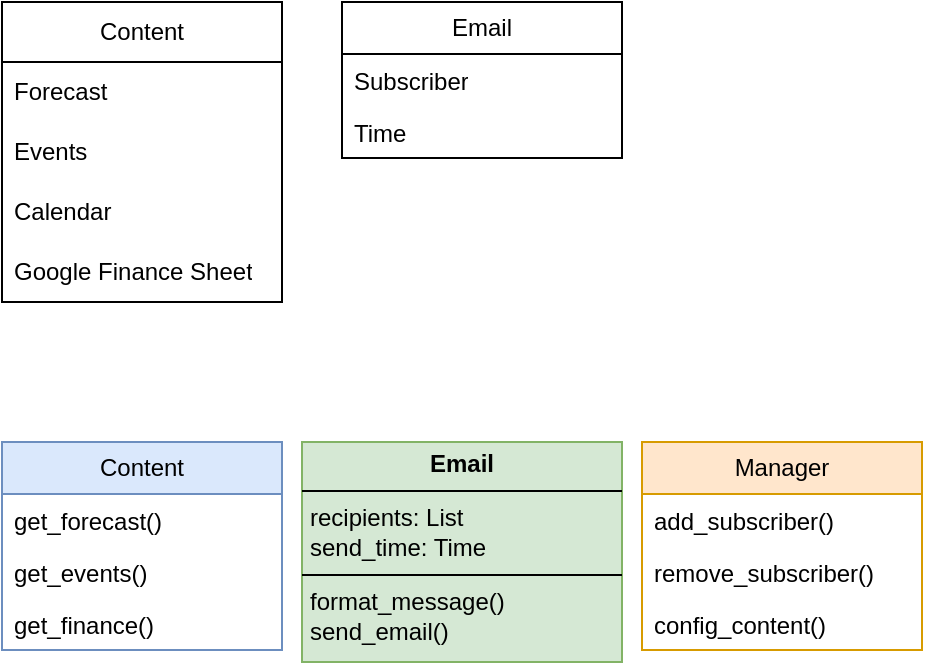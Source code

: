 <mxfile version="24.7.16">
  <diagram id="C5RBs43oDa-KdzZeNtuy" name="Page-1">
    <mxGraphModel dx="626" dy="626" grid="1" gridSize="10" guides="1" tooltips="1" connect="1" arrows="1" fold="1" page="1" pageScale="1" pageWidth="827" pageHeight="1169" math="0" shadow="0">
      <root>
        <mxCell id="WIyWlLk6GJQsqaUBKTNV-0" />
        <mxCell id="WIyWlLk6GJQsqaUBKTNV-1" parent="WIyWlLk6GJQsqaUBKTNV-0" />
        <mxCell id="GPvJvFVPxyYg1b10xWTL-4" value="Email" style="swimlane;fontStyle=0;childLayout=stackLayout;horizontal=1;startSize=26;horizontalStack=0;resizeParent=1;resizeParentMax=0;resizeLast=0;collapsible=1;marginBottom=0;whiteSpace=wrap;html=1;" vertex="1" parent="WIyWlLk6GJQsqaUBKTNV-1">
          <mxGeometry x="190" y="20" width="140" height="78" as="geometry" />
        </mxCell>
        <mxCell id="GPvJvFVPxyYg1b10xWTL-5" value="Subscriber" style="text;strokeColor=none;fillColor=none;align=left;verticalAlign=top;spacingLeft=4;spacingRight=4;overflow=hidden;rotatable=0;points=[[0,0.5],[1,0.5]];portConstraint=eastwest;whiteSpace=wrap;html=1;" vertex="1" parent="GPvJvFVPxyYg1b10xWTL-4">
          <mxGeometry y="26" width="140" height="26" as="geometry" />
        </mxCell>
        <mxCell id="GPvJvFVPxyYg1b10xWTL-17" value="Time" style="text;strokeColor=none;fillColor=none;align=left;verticalAlign=top;spacingLeft=4;spacingRight=4;overflow=hidden;rotatable=0;points=[[0,0.5],[1,0.5]];portConstraint=eastwest;whiteSpace=wrap;html=1;" vertex="1" parent="GPvJvFVPxyYg1b10xWTL-4">
          <mxGeometry y="52" width="140" height="26" as="geometry" />
        </mxCell>
        <mxCell id="GPvJvFVPxyYg1b10xWTL-10" value="Content" style="swimlane;fontStyle=0;childLayout=stackLayout;horizontal=1;startSize=30;horizontalStack=0;resizeParent=1;resizeParentMax=0;resizeLast=0;collapsible=1;marginBottom=0;whiteSpace=wrap;html=1;" vertex="1" parent="WIyWlLk6GJQsqaUBKTNV-1">
          <mxGeometry x="20" y="20" width="140" height="150" as="geometry" />
        </mxCell>
        <mxCell id="GPvJvFVPxyYg1b10xWTL-12" value="Forecast" style="text;strokeColor=none;fillColor=none;align=left;verticalAlign=middle;spacingLeft=4;spacingRight=4;overflow=hidden;points=[[0,0.5],[1,0.5]];portConstraint=eastwest;rotatable=0;whiteSpace=wrap;html=1;" vertex="1" parent="GPvJvFVPxyYg1b10xWTL-10">
          <mxGeometry y="30" width="140" height="30" as="geometry" />
        </mxCell>
        <mxCell id="GPvJvFVPxyYg1b10xWTL-14" value="Events" style="text;strokeColor=none;fillColor=none;align=left;verticalAlign=middle;spacingLeft=4;spacingRight=4;overflow=hidden;points=[[0,0.5],[1,0.5]];portConstraint=eastwest;rotatable=0;whiteSpace=wrap;html=1;" vertex="1" parent="GPvJvFVPxyYg1b10xWTL-10">
          <mxGeometry y="60" width="140" height="30" as="geometry" />
        </mxCell>
        <mxCell id="GPvJvFVPxyYg1b10xWTL-15" value="Calendar" style="text;strokeColor=none;fillColor=none;align=left;verticalAlign=middle;spacingLeft=4;spacingRight=4;overflow=hidden;points=[[0,0.5],[1,0.5]];portConstraint=eastwest;rotatable=0;whiteSpace=wrap;html=1;" vertex="1" parent="GPvJvFVPxyYg1b10xWTL-10">
          <mxGeometry y="90" width="140" height="30" as="geometry" />
        </mxCell>
        <mxCell id="GPvJvFVPxyYg1b10xWTL-16" value="Google Finance Sheet" style="text;strokeColor=none;fillColor=none;align=left;verticalAlign=middle;spacingLeft=4;spacingRight=4;overflow=hidden;points=[[0,0.5],[1,0.5]];portConstraint=eastwest;rotatable=0;whiteSpace=wrap;html=1;" vertex="1" parent="GPvJvFVPxyYg1b10xWTL-10">
          <mxGeometry y="120" width="140" height="30" as="geometry" />
        </mxCell>
        <mxCell id="GPvJvFVPxyYg1b10xWTL-18" value="Content" style="swimlane;fontStyle=0;childLayout=stackLayout;horizontal=1;startSize=26;fillColor=#dae8fc;horizontalStack=0;resizeParent=1;resizeParentMax=0;resizeLast=0;collapsible=1;marginBottom=0;whiteSpace=wrap;html=1;strokeColor=#6c8ebf;" vertex="1" parent="WIyWlLk6GJQsqaUBKTNV-1">
          <mxGeometry x="20" y="240" width="140" height="104" as="geometry" />
        </mxCell>
        <mxCell id="GPvJvFVPxyYg1b10xWTL-20" value="get_forecast()" style="text;strokeColor=none;fillColor=none;align=left;verticalAlign=top;spacingLeft=4;spacingRight=4;overflow=hidden;rotatable=0;points=[[0,0.5],[1,0.5]];portConstraint=eastwest;whiteSpace=wrap;html=1;" vertex="1" parent="GPvJvFVPxyYg1b10xWTL-18">
          <mxGeometry y="26" width="140" height="26" as="geometry" />
        </mxCell>
        <mxCell id="GPvJvFVPxyYg1b10xWTL-22" value="get_events()" style="text;strokeColor=none;fillColor=none;align=left;verticalAlign=top;spacingLeft=4;spacingRight=4;overflow=hidden;rotatable=0;points=[[0,0.5],[1,0.5]];portConstraint=eastwest;whiteSpace=wrap;html=1;" vertex="1" parent="GPvJvFVPxyYg1b10xWTL-18">
          <mxGeometry y="52" width="140" height="26" as="geometry" />
        </mxCell>
        <mxCell id="GPvJvFVPxyYg1b10xWTL-23" value="get_finance()" style="text;strokeColor=none;fillColor=none;align=left;verticalAlign=top;spacingLeft=4;spacingRight=4;overflow=hidden;rotatable=0;points=[[0,0.5],[1,0.5]];portConstraint=eastwest;whiteSpace=wrap;html=1;" vertex="1" parent="GPvJvFVPxyYg1b10xWTL-18">
          <mxGeometry y="78" width="140" height="26" as="geometry" />
        </mxCell>
        <mxCell id="GPvJvFVPxyYg1b10xWTL-28" value="Manager" style="swimlane;fontStyle=0;childLayout=stackLayout;horizontal=1;startSize=26;fillColor=#ffe6cc;horizontalStack=0;resizeParent=1;resizeParentMax=0;resizeLast=0;collapsible=1;marginBottom=0;whiteSpace=wrap;html=1;strokeColor=#d79b00;" vertex="1" parent="WIyWlLk6GJQsqaUBKTNV-1">
          <mxGeometry x="340" y="240" width="140" height="104" as="geometry">
            <mxRectangle x="340" y="240" width="90" height="30" as="alternateBounds" />
          </mxGeometry>
        </mxCell>
        <mxCell id="GPvJvFVPxyYg1b10xWTL-29" value="add_subscriber()" style="text;strokeColor=none;fillColor=none;align=left;verticalAlign=top;spacingLeft=4;spacingRight=4;overflow=hidden;rotatable=0;points=[[0,0.5],[1,0.5]];portConstraint=eastwest;whiteSpace=wrap;html=1;" vertex="1" parent="GPvJvFVPxyYg1b10xWTL-28">
          <mxGeometry y="26" width="140" height="26" as="geometry" />
        </mxCell>
        <mxCell id="GPvJvFVPxyYg1b10xWTL-30" value="remove_subscriber()" style="text;strokeColor=none;fillColor=none;align=left;verticalAlign=top;spacingLeft=4;spacingRight=4;overflow=hidden;rotatable=0;points=[[0,0.5],[1,0.5]];portConstraint=eastwest;whiteSpace=wrap;html=1;" vertex="1" parent="GPvJvFVPxyYg1b10xWTL-28">
          <mxGeometry y="52" width="140" height="26" as="geometry" />
        </mxCell>
        <mxCell id="GPvJvFVPxyYg1b10xWTL-31" value="config_content()" style="text;strokeColor=none;fillColor=none;align=left;verticalAlign=top;spacingLeft=4;spacingRight=4;overflow=hidden;rotatable=0;points=[[0,0.5],[1,0.5]];portConstraint=eastwest;whiteSpace=wrap;html=1;" vertex="1" parent="GPvJvFVPxyYg1b10xWTL-28">
          <mxGeometry y="78" width="140" height="26" as="geometry" />
        </mxCell>
        <mxCell id="GPvJvFVPxyYg1b10xWTL-40" value="&lt;p style=&quot;margin:0px;margin-top:4px;text-align:center;&quot;&gt;&lt;b&gt;Email&lt;/b&gt;&lt;/p&gt;&lt;hr size=&quot;1&quot; style=&quot;border-style:solid;&quot;&gt;&lt;p style=&quot;margin:0px;margin-left:4px;&quot;&gt;recipients: List&lt;/p&gt;&lt;p style=&quot;margin:0px;margin-left:4px;&quot;&gt;send_time: Time&lt;/p&gt;&lt;hr size=&quot;1&quot; style=&quot;border-style:solid;&quot;&gt;&lt;p style=&quot;margin:0px;margin-left:4px;&quot;&gt;format_message()&lt;/p&gt;&lt;p style=&quot;margin:0px;margin-left:4px;&quot;&gt;send_email()&lt;/p&gt;" style="verticalAlign=top;align=left;overflow=fill;html=1;whiteSpace=wrap;fillColor=#d5e8d4;strokeColor=#82b366;" vertex="1" parent="WIyWlLk6GJQsqaUBKTNV-1">
          <mxGeometry x="170" y="240" width="160" height="110" as="geometry" />
        </mxCell>
      </root>
    </mxGraphModel>
  </diagram>
</mxfile>
